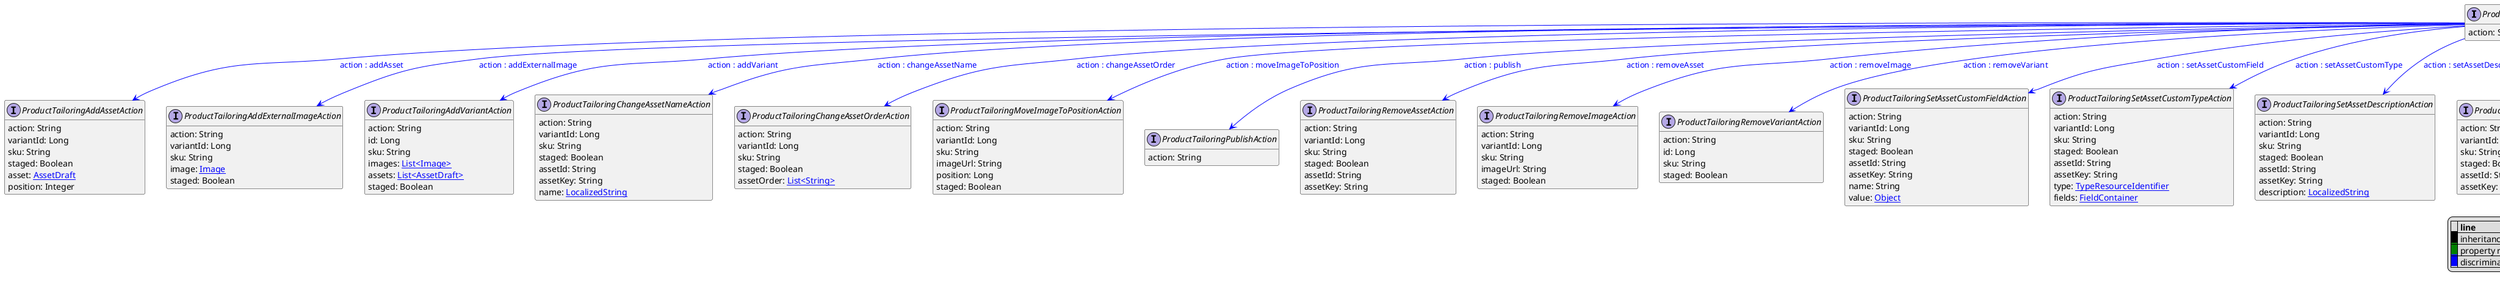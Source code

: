 @startuml

hide empty fields
hide empty methods
legend
|= |= line |
|<back:black>   </back>| inheritance |
|<back:green>   </back>| property reference |
|<back:blue>   </back>| discriminated class |
endlegend
interface ProductTailoringUpdateAction [[ProductTailoringUpdateAction.svg]]  {
    action: String
}


interface ProductTailoringAddAssetAction [[ProductTailoringAddAssetAction.svg]]  {
    action: String
    variantId: Long
    sku: String
    staged: Boolean
    asset: [[AssetDraft.svg AssetDraft]]
    position: Integer
}
interface ProductTailoringAddExternalImageAction [[ProductTailoringAddExternalImageAction.svg]]  {
    action: String
    variantId: Long
    sku: String
    image: [[Image.svg Image]]
    staged: Boolean
}
interface ProductTailoringAddVariantAction [[ProductTailoringAddVariantAction.svg]]  {
    action: String
    id: Long
    sku: String
    images: [[Image.svg List<Image>]]
    assets: [[AssetDraft.svg List<AssetDraft>]]
    staged: Boolean
}
interface ProductTailoringChangeAssetNameAction [[ProductTailoringChangeAssetNameAction.svg]]  {
    action: String
    variantId: Long
    sku: String
    staged: Boolean
    assetId: String
    assetKey: String
    name: [[LocalizedString.svg LocalizedString]]
}
interface ProductTailoringChangeAssetOrderAction [[ProductTailoringChangeAssetOrderAction.svg]]  {
    action: String
    variantId: Long
    sku: String
    staged: Boolean
    assetOrder: [[String.svg List<String>]]
}
interface ProductTailoringMoveImageToPositionAction [[ProductTailoringMoveImageToPositionAction.svg]]  {
    action: String
    variantId: Long
    sku: String
    imageUrl: String
    position: Long
    staged: Boolean
}
interface ProductTailoringPublishAction [[ProductTailoringPublishAction.svg]]  {
    action: String
}
interface ProductTailoringRemoveAssetAction [[ProductTailoringRemoveAssetAction.svg]]  {
    action: String
    variantId: Long
    sku: String
    staged: Boolean
    assetId: String
    assetKey: String
}
interface ProductTailoringRemoveImageAction [[ProductTailoringRemoveImageAction.svg]]  {
    action: String
    variantId: Long
    sku: String
    imageUrl: String
    staged: Boolean
}
interface ProductTailoringRemoveVariantAction [[ProductTailoringRemoveVariantAction.svg]]  {
    action: String
    id: Long
    sku: String
    staged: Boolean
}
interface ProductTailoringSetAssetCustomFieldAction [[ProductTailoringSetAssetCustomFieldAction.svg]]  {
    action: String
    variantId: Long
    sku: String
    staged: Boolean
    assetId: String
    assetKey: String
    name: String
    value: [[Object.svg Object]]
}
interface ProductTailoringSetAssetCustomTypeAction [[ProductTailoringSetAssetCustomTypeAction.svg]]  {
    action: String
    variantId: Long
    sku: String
    staged: Boolean
    assetId: String
    assetKey: String
    type: [[TypeResourceIdentifier.svg TypeResourceIdentifier]]
    fields: [[FieldContainer.svg FieldContainer]]
}
interface ProductTailoringSetAssetDescriptionAction [[ProductTailoringSetAssetDescriptionAction.svg]]  {
    action: String
    variantId: Long
    sku: String
    staged: Boolean
    assetId: String
    assetKey: String
    description: [[LocalizedString.svg LocalizedString]]
}
interface ProductTailoringSetAssetKeyAction [[ProductTailoringSetAssetKeyAction.svg]]  {
    action: String
    variantId: Long
    sku: String
    staged: Boolean
    assetId: String
    assetKey: String
}
interface ProductTailoringSetAssetSourcesAction [[ProductTailoringSetAssetSourcesAction.svg]]  {
    action: String
    variantId: Long
    sku: String
    staged: Boolean
    assetId: String
    assetKey: String
    sources: [[AssetSource.svg List<AssetSource>]]
}
interface ProductTailoringSetAssetTagsAction [[ProductTailoringSetAssetTagsAction.svg]]  {
    action: String
    variantId: Long
    sku: String
    staged: Boolean
    assetId: String
    assetKey: String
    tags: [[String.svg List<String>]]
}
interface ProductTailoringSetDescriptionAction [[ProductTailoringSetDescriptionAction.svg]]  {
    action: String
    description: [[LocalizedString.svg LocalizedString]]
    staged: Boolean
}
interface ProductTailoringSetExternalImagesAction [[ProductTailoringSetExternalImagesAction.svg]]  {
    action: String
    variantId: Long
    sku: String
    images: [[Image.svg List<Image>]]
    staged: Boolean
}
interface ProductTailoringSetImageLabelAction [[ProductTailoringSetImageLabelAction.svg]]  {
    action: String
    sku: String
    variantId: Long
    imageUrl: String
    label: String
    staged: Boolean
}
interface ProductTailoringSetMetaAttributesAction [[ProductTailoringSetMetaAttributesAction.svg]]  {
    action: String
    metaTitle: [[LocalizedString.svg LocalizedString]]
    metaDescription: [[LocalizedString.svg LocalizedString]]
    metaKeywords: [[LocalizedString.svg LocalizedString]]
    staged: Boolean
}
interface ProductTailoringSetMetaDescriptionAction [[ProductTailoringSetMetaDescriptionAction.svg]]  {
    action: String
    metaDescription: [[LocalizedString.svg LocalizedString]]
    staged: Boolean
}
interface ProductTailoringSetMetaKeywordsAction [[ProductTailoringSetMetaKeywordsAction.svg]]  {
    action: String
    metaKeywords: [[LocalizedString.svg LocalizedString]]
    staged: Boolean
}
interface ProductTailoringSetMetaTitleAction [[ProductTailoringSetMetaTitleAction.svg]]  {
    action: String
    metaTitle: [[LocalizedString.svg LocalizedString]]
    staged: Boolean
}
interface ProductTailoringSetNameAction [[ProductTailoringSetNameAction.svg]]  {
    action: String
    name: [[LocalizedString.svg LocalizedString]]
    staged: Boolean
}
interface ProductTailoringSetSlugAction [[ProductTailoringSetSlugAction.svg]]  {
    action: String
    slug: [[LocalizedString.svg LocalizedString]]
    staged: Boolean
}
interface ProductTailoringUnpublishAction [[ProductTailoringUnpublishAction.svg]]  {
    action: String
}
interface ProductTailoringUpdate [[ProductTailoringUpdate.svg]]  {
    version: Long
    actions: [[ProductTailoringUpdateAction.svg List<ProductTailoringUpdateAction>]]
}
ProductTailoringUpdateAction --> ProductTailoringAddAssetAction #blue;text:blue : "action : addAsset"
ProductTailoringUpdateAction --> ProductTailoringAddExternalImageAction #blue;text:blue : "action : addExternalImage"
ProductTailoringUpdateAction --> ProductTailoringAddVariantAction #blue;text:blue : "action : addVariant"
ProductTailoringUpdateAction --> ProductTailoringChangeAssetNameAction #blue;text:blue : "action : changeAssetName"
ProductTailoringUpdateAction --> ProductTailoringChangeAssetOrderAction #blue;text:blue : "action : changeAssetOrder"
ProductTailoringUpdateAction --> ProductTailoringMoveImageToPositionAction #blue;text:blue : "action : moveImageToPosition"
ProductTailoringUpdateAction --> ProductTailoringPublishAction #blue;text:blue : "action : publish"
ProductTailoringUpdateAction --> ProductTailoringRemoveAssetAction #blue;text:blue : "action : removeAsset"
ProductTailoringUpdateAction --> ProductTailoringRemoveImageAction #blue;text:blue : "action : removeImage"
ProductTailoringUpdateAction --> ProductTailoringRemoveVariantAction #blue;text:blue : "action : removeVariant"
ProductTailoringUpdateAction --> ProductTailoringSetAssetCustomFieldAction #blue;text:blue : "action : setAssetCustomField"
ProductTailoringUpdateAction --> ProductTailoringSetAssetCustomTypeAction #blue;text:blue : "action : setAssetCustomType"
ProductTailoringUpdateAction --> ProductTailoringSetAssetDescriptionAction #blue;text:blue : "action : setAssetDescription"
ProductTailoringUpdateAction --> ProductTailoringSetAssetKeyAction #blue;text:blue : "action : setAssetKey"
ProductTailoringUpdateAction --> ProductTailoringSetAssetSourcesAction #blue;text:blue : "action : setAssetSources"
ProductTailoringUpdateAction --> ProductTailoringSetAssetTagsAction #blue;text:blue : "action : setAssetTags"
ProductTailoringUpdateAction --> ProductTailoringSetDescriptionAction #blue;text:blue : "action : setDescription"
ProductTailoringUpdateAction --> ProductTailoringSetExternalImagesAction #blue;text:blue : "action : setImages"
ProductTailoringUpdateAction --> ProductTailoringSetImageLabelAction #blue;text:blue : "action : setImageLabel"
ProductTailoringUpdateAction --> ProductTailoringSetMetaAttributesAction #blue;text:blue : "action : setMetaAttributes"
ProductTailoringUpdateAction --> ProductTailoringSetMetaDescriptionAction #blue;text:blue : "action : setMetaDescription"
ProductTailoringUpdateAction --> ProductTailoringSetMetaKeywordsAction #blue;text:blue : "action : setMetaKeywords"
ProductTailoringUpdateAction --> ProductTailoringSetMetaTitleAction #blue;text:blue : "action : setMetaTitle"
ProductTailoringUpdateAction --> ProductTailoringSetNameAction #blue;text:blue : "action : setName"
ProductTailoringUpdateAction --> ProductTailoringSetSlugAction #blue;text:blue : "action : setSlug"
ProductTailoringUpdateAction --> ProductTailoringUnpublishAction #blue;text:blue : "action : unpublish"
ProductTailoringUpdateAction --> ProductTailoringUpdate #green;text:green : "actions"
@enduml
